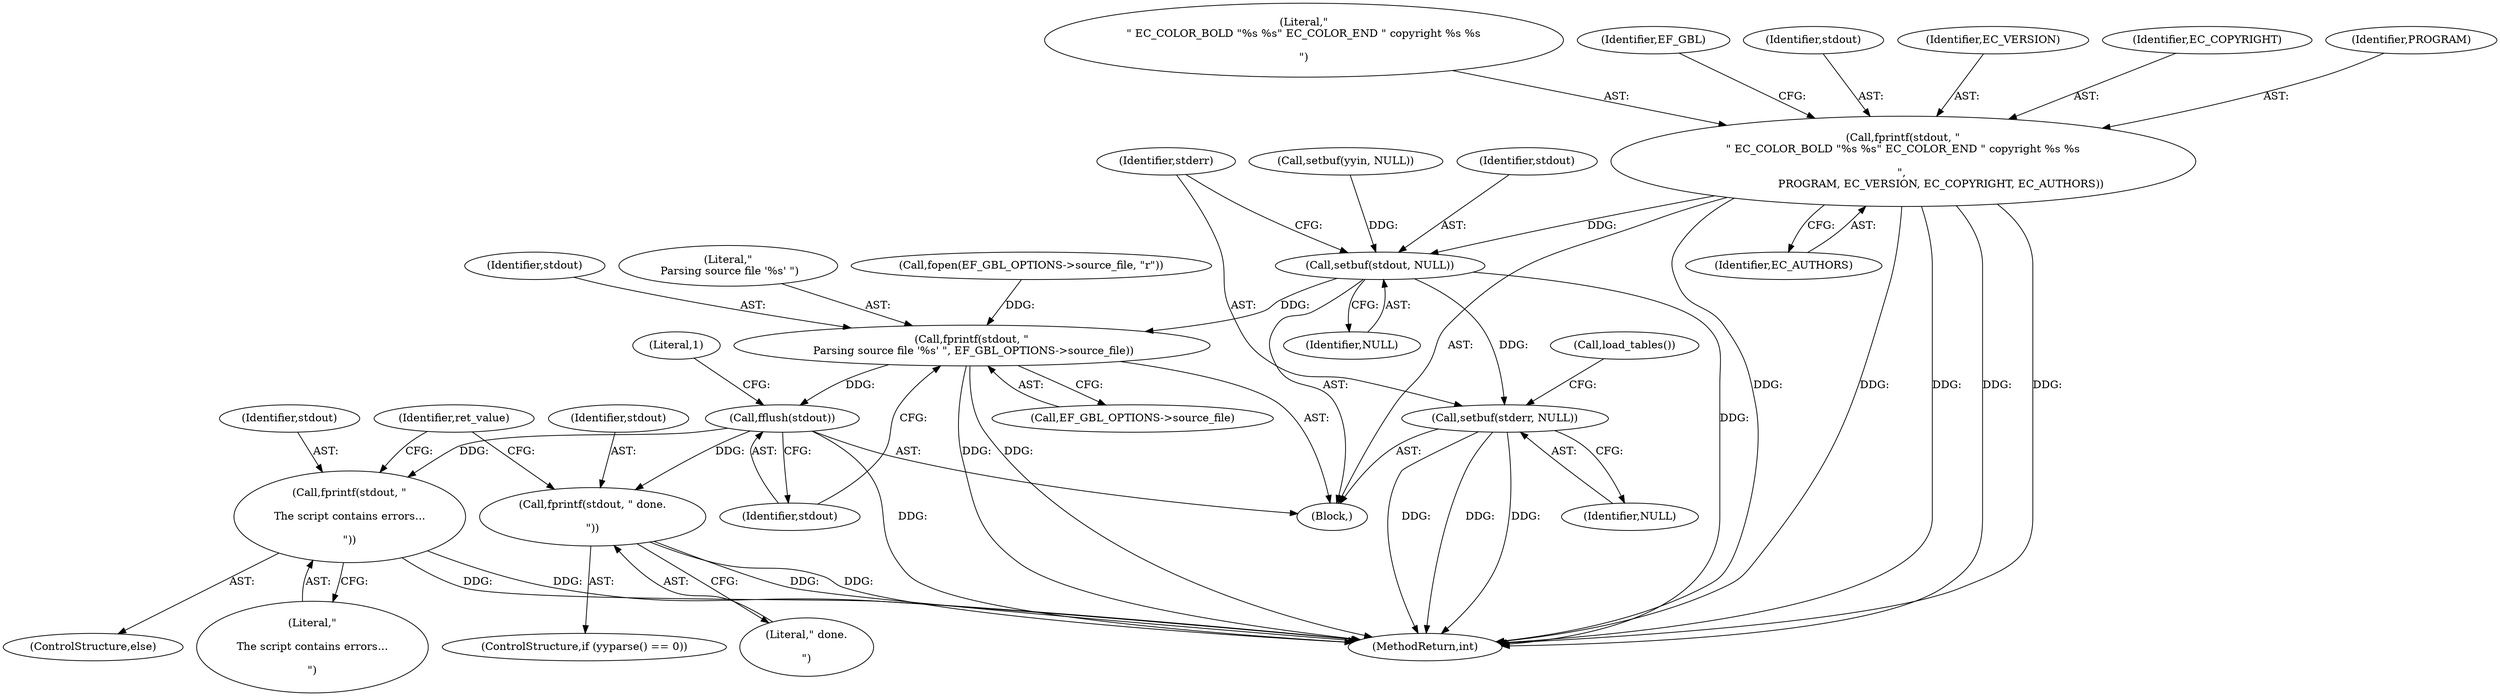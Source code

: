 digraph "0_ettercap_626dc56686f15f2dda13c48f78c2a666cb6d8506_0@API" {
"1000122" [label="(Call,fprintf(stdout, \"\n\" EC_COLOR_BOLD \"%s %s\" EC_COLOR_END \" copyright %s %s\n\n\", \n                      PROGRAM, EC_VERSION, EC_COPYRIGHT, EC_AUTHORS))"];
"1000162" [label="(Call,setbuf(stdout, NULL))"];
"1000165" [label="(Call,setbuf(stderr, NULL))"];
"1000170" [label="(Call,fprintf(stdout, \"\n Parsing source file \'%s\' \", EF_GBL_OPTIONS->source_file))"];
"1000176" [label="(Call,fflush(stdout))"];
"1000185" [label="(Call,fprintf(stdout, \" done.\n\n\"))"];
"1000189" [label="(Call,fprintf(stdout, \"\n\nThe script contains errors...\n\n\"))"];
"1000159" [label="(Call,setbuf(yyin, NULL))"];
"1000128" [label="(Identifier,EC_AUTHORS)"];
"1000170" [label="(Call,fprintf(stdout, \"\n Parsing source file \'%s\' \", EF_GBL_OPTIONS->source_file))"];
"1000177" [label="(Identifier,stdout)"];
"1000113" [label="(Block,)"];
"1000166" [label="(Identifier,stderr)"];
"1000162" [label="(Call,setbuf(stdout, NULL))"];
"1000186" [label="(Identifier,stdout)"];
"1000163" [label="(Identifier,stdout)"];
"1000181" [label="(ControlStructure,if (yyparse() == 0))"];
"1000189" [label="(Call,fprintf(stdout, \"\n\nThe script contains errors...\n\n\"))"];
"1000172" [label="(Literal,\"\n Parsing source file \'%s\' \")"];
"1000124" [label="(Literal,\"\n\" EC_COLOR_BOLD \"%s %s\" EC_COLOR_END \" copyright %s %s\n\n\")"];
"1000131" [label="(Identifier,EF_GBL)"];
"1000123" [label="(Identifier,stdout)"];
"1000122" [label="(Call,fprintf(stdout, \"\n\" EC_COLOR_BOLD \"%s %s\" EC_COLOR_END \" copyright %s %s\n\n\", \n                      PROGRAM, EC_VERSION, EC_COPYRIGHT, EC_AUTHORS))"];
"1000179" [label="(Literal,1)"];
"1000187" [label="(Literal,\" done.\n\n\")"];
"1000126" [label="(Identifier,EC_VERSION)"];
"1000164" [label="(Identifier,NULL)"];
"1000191" [label="(Literal,\"\n\nThe script contains errors...\n\n\")"];
"1000219" [label="(MethodReturn,int)"];
"1000127" [label="(Identifier,EC_COPYRIGHT)"];
"1000190" [label="(Identifier,stdout)"];
"1000176" [label="(Call,fflush(stdout))"];
"1000193" [label="(Identifier,ret_value)"];
"1000188" [label="(ControlStructure,else)"];
"1000165" [label="(Call,setbuf(stderr, NULL))"];
"1000144" [label="(Call,fopen(EF_GBL_OPTIONS->source_file, \"r\"))"];
"1000167" [label="(Identifier,NULL)"];
"1000125" [label="(Identifier,PROGRAM)"];
"1000168" [label="(Call,load_tables())"];
"1000185" [label="(Call,fprintf(stdout, \" done.\n\n\"))"];
"1000173" [label="(Call,EF_GBL_OPTIONS->source_file)"];
"1000171" [label="(Identifier,stdout)"];
"1000122" -> "1000113"  [label="AST: "];
"1000122" -> "1000128"  [label="CFG: "];
"1000123" -> "1000122"  [label="AST: "];
"1000124" -> "1000122"  [label="AST: "];
"1000125" -> "1000122"  [label="AST: "];
"1000126" -> "1000122"  [label="AST: "];
"1000127" -> "1000122"  [label="AST: "];
"1000128" -> "1000122"  [label="AST: "];
"1000131" -> "1000122"  [label="CFG: "];
"1000122" -> "1000219"  [label="DDG: "];
"1000122" -> "1000219"  [label="DDG: "];
"1000122" -> "1000219"  [label="DDG: "];
"1000122" -> "1000219"  [label="DDG: "];
"1000122" -> "1000219"  [label="DDG: "];
"1000122" -> "1000162"  [label="DDG: "];
"1000162" -> "1000113"  [label="AST: "];
"1000162" -> "1000164"  [label="CFG: "];
"1000163" -> "1000162"  [label="AST: "];
"1000164" -> "1000162"  [label="AST: "];
"1000166" -> "1000162"  [label="CFG: "];
"1000162" -> "1000219"  [label="DDG: "];
"1000159" -> "1000162"  [label="DDG: "];
"1000162" -> "1000165"  [label="DDG: "];
"1000162" -> "1000170"  [label="DDG: "];
"1000165" -> "1000113"  [label="AST: "];
"1000165" -> "1000167"  [label="CFG: "];
"1000166" -> "1000165"  [label="AST: "];
"1000167" -> "1000165"  [label="AST: "];
"1000168" -> "1000165"  [label="CFG: "];
"1000165" -> "1000219"  [label="DDG: "];
"1000165" -> "1000219"  [label="DDG: "];
"1000165" -> "1000219"  [label="DDG: "];
"1000170" -> "1000113"  [label="AST: "];
"1000170" -> "1000173"  [label="CFG: "];
"1000171" -> "1000170"  [label="AST: "];
"1000172" -> "1000170"  [label="AST: "];
"1000173" -> "1000170"  [label="AST: "];
"1000177" -> "1000170"  [label="CFG: "];
"1000170" -> "1000219"  [label="DDG: "];
"1000170" -> "1000219"  [label="DDG: "];
"1000144" -> "1000170"  [label="DDG: "];
"1000170" -> "1000176"  [label="DDG: "];
"1000176" -> "1000113"  [label="AST: "];
"1000176" -> "1000177"  [label="CFG: "];
"1000177" -> "1000176"  [label="AST: "];
"1000179" -> "1000176"  [label="CFG: "];
"1000176" -> "1000219"  [label="DDG: "];
"1000176" -> "1000185"  [label="DDG: "];
"1000176" -> "1000189"  [label="DDG: "];
"1000185" -> "1000181"  [label="AST: "];
"1000185" -> "1000187"  [label="CFG: "];
"1000186" -> "1000185"  [label="AST: "];
"1000187" -> "1000185"  [label="AST: "];
"1000193" -> "1000185"  [label="CFG: "];
"1000185" -> "1000219"  [label="DDG: "];
"1000185" -> "1000219"  [label="DDG: "];
"1000189" -> "1000188"  [label="AST: "];
"1000189" -> "1000191"  [label="CFG: "];
"1000190" -> "1000189"  [label="AST: "];
"1000191" -> "1000189"  [label="AST: "];
"1000193" -> "1000189"  [label="CFG: "];
"1000189" -> "1000219"  [label="DDG: "];
"1000189" -> "1000219"  [label="DDG: "];
}
